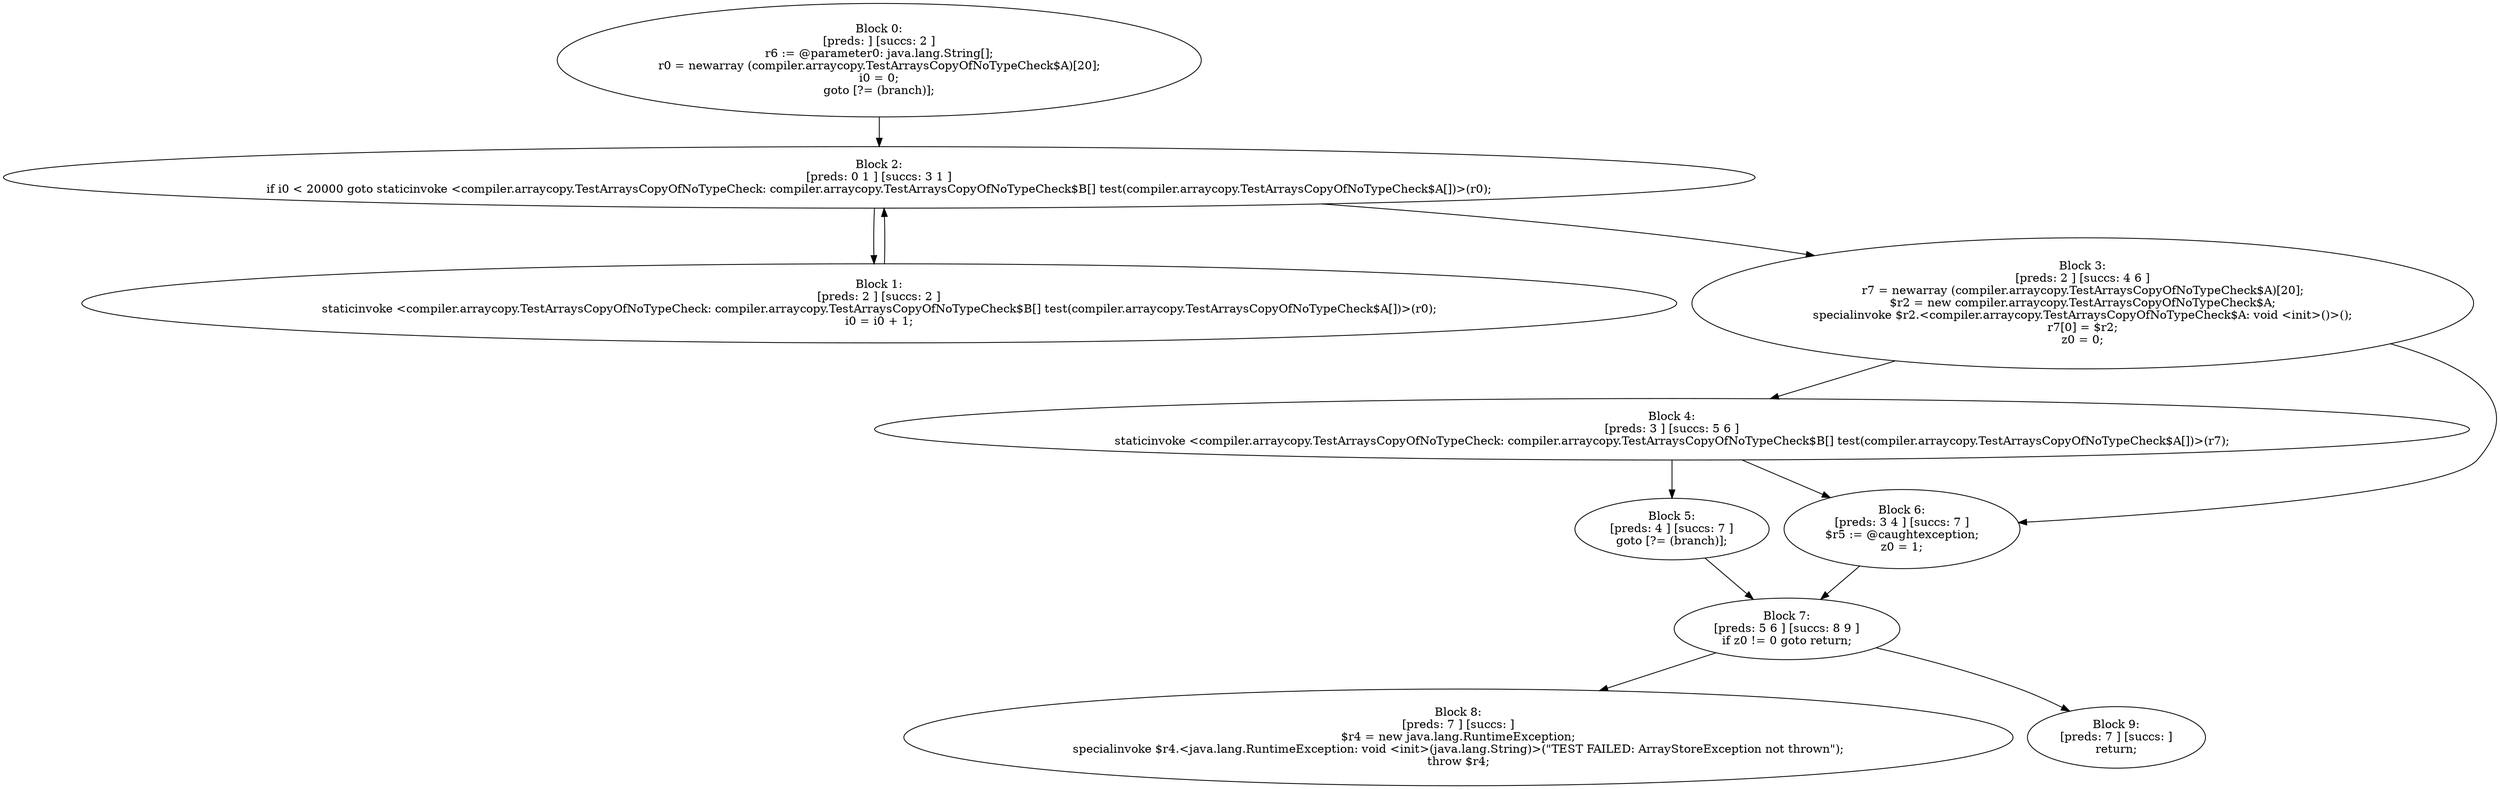 digraph "unitGraph" {
    "Block 0:
[preds: ] [succs: 2 ]
r6 := @parameter0: java.lang.String[];
r0 = newarray (compiler.arraycopy.TestArraysCopyOfNoTypeCheck$A)[20];
i0 = 0;
goto [?= (branch)];
"
    "Block 1:
[preds: 2 ] [succs: 2 ]
staticinvoke <compiler.arraycopy.TestArraysCopyOfNoTypeCheck: compiler.arraycopy.TestArraysCopyOfNoTypeCheck$B[] test(compiler.arraycopy.TestArraysCopyOfNoTypeCheck$A[])>(r0);
i0 = i0 + 1;
"
    "Block 2:
[preds: 0 1 ] [succs: 3 1 ]
if i0 < 20000 goto staticinvoke <compiler.arraycopy.TestArraysCopyOfNoTypeCheck: compiler.arraycopy.TestArraysCopyOfNoTypeCheck$B[] test(compiler.arraycopy.TestArraysCopyOfNoTypeCheck$A[])>(r0);
"
    "Block 3:
[preds: 2 ] [succs: 4 6 ]
r7 = newarray (compiler.arraycopy.TestArraysCopyOfNoTypeCheck$A)[20];
$r2 = new compiler.arraycopy.TestArraysCopyOfNoTypeCheck$A;
specialinvoke $r2.<compiler.arraycopy.TestArraysCopyOfNoTypeCheck$A: void <init>()>();
r7[0] = $r2;
z0 = 0;
"
    "Block 4:
[preds: 3 ] [succs: 5 6 ]
staticinvoke <compiler.arraycopy.TestArraysCopyOfNoTypeCheck: compiler.arraycopy.TestArraysCopyOfNoTypeCheck$B[] test(compiler.arraycopy.TestArraysCopyOfNoTypeCheck$A[])>(r7);
"
    "Block 5:
[preds: 4 ] [succs: 7 ]
goto [?= (branch)];
"
    "Block 6:
[preds: 3 4 ] [succs: 7 ]
$r5 := @caughtexception;
z0 = 1;
"
    "Block 7:
[preds: 5 6 ] [succs: 8 9 ]
if z0 != 0 goto return;
"
    "Block 8:
[preds: 7 ] [succs: ]
$r4 = new java.lang.RuntimeException;
specialinvoke $r4.<java.lang.RuntimeException: void <init>(java.lang.String)>(\"TEST FAILED: ArrayStoreException not thrown\");
throw $r4;
"
    "Block 9:
[preds: 7 ] [succs: ]
return;
"
    "Block 0:
[preds: ] [succs: 2 ]
r6 := @parameter0: java.lang.String[];
r0 = newarray (compiler.arraycopy.TestArraysCopyOfNoTypeCheck$A)[20];
i0 = 0;
goto [?= (branch)];
"->"Block 2:
[preds: 0 1 ] [succs: 3 1 ]
if i0 < 20000 goto staticinvoke <compiler.arraycopy.TestArraysCopyOfNoTypeCheck: compiler.arraycopy.TestArraysCopyOfNoTypeCheck$B[] test(compiler.arraycopy.TestArraysCopyOfNoTypeCheck$A[])>(r0);
";
    "Block 1:
[preds: 2 ] [succs: 2 ]
staticinvoke <compiler.arraycopy.TestArraysCopyOfNoTypeCheck: compiler.arraycopy.TestArraysCopyOfNoTypeCheck$B[] test(compiler.arraycopy.TestArraysCopyOfNoTypeCheck$A[])>(r0);
i0 = i0 + 1;
"->"Block 2:
[preds: 0 1 ] [succs: 3 1 ]
if i0 < 20000 goto staticinvoke <compiler.arraycopy.TestArraysCopyOfNoTypeCheck: compiler.arraycopy.TestArraysCopyOfNoTypeCheck$B[] test(compiler.arraycopy.TestArraysCopyOfNoTypeCheck$A[])>(r0);
";
    "Block 2:
[preds: 0 1 ] [succs: 3 1 ]
if i0 < 20000 goto staticinvoke <compiler.arraycopy.TestArraysCopyOfNoTypeCheck: compiler.arraycopy.TestArraysCopyOfNoTypeCheck$B[] test(compiler.arraycopy.TestArraysCopyOfNoTypeCheck$A[])>(r0);
"->"Block 3:
[preds: 2 ] [succs: 4 6 ]
r7 = newarray (compiler.arraycopy.TestArraysCopyOfNoTypeCheck$A)[20];
$r2 = new compiler.arraycopy.TestArraysCopyOfNoTypeCheck$A;
specialinvoke $r2.<compiler.arraycopy.TestArraysCopyOfNoTypeCheck$A: void <init>()>();
r7[0] = $r2;
z0 = 0;
";
    "Block 2:
[preds: 0 1 ] [succs: 3 1 ]
if i0 < 20000 goto staticinvoke <compiler.arraycopy.TestArraysCopyOfNoTypeCheck: compiler.arraycopy.TestArraysCopyOfNoTypeCheck$B[] test(compiler.arraycopy.TestArraysCopyOfNoTypeCheck$A[])>(r0);
"->"Block 1:
[preds: 2 ] [succs: 2 ]
staticinvoke <compiler.arraycopy.TestArraysCopyOfNoTypeCheck: compiler.arraycopy.TestArraysCopyOfNoTypeCheck$B[] test(compiler.arraycopy.TestArraysCopyOfNoTypeCheck$A[])>(r0);
i0 = i0 + 1;
";
    "Block 3:
[preds: 2 ] [succs: 4 6 ]
r7 = newarray (compiler.arraycopy.TestArraysCopyOfNoTypeCheck$A)[20];
$r2 = new compiler.arraycopy.TestArraysCopyOfNoTypeCheck$A;
specialinvoke $r2.<compiler.arraycopy.TestArraysCopyOfNoTypeCheck$A: void <init>()>();
r7[0] = $r2;
z0 = 0;
"->"Block 4:
[preds: 3 ] [succs: 5 6 ]
staticinvoke <compiler.arraycopy.TestArraysCopyOfNoTypeCheck: compiler.arraycopy.TestArraysCopyOfNoTypeCheck$B[] test(compiler.arraycopy.TestArraysCopyOfNoTypeCheck$A[])>(r7);
";
    "Block 3:
[preds: 2 ] [succs: 4 6 ]
r7 = newarray (compiler.arraycopy.TestArraysCopyOfNoTypeCheck$A)[20];
$r2 = new compiler.arraycopy.TestArraysCopyOfNoTypeCheck$A;
specialinvoke $r2.<compiler.arraycopy.TestArraysCopyOfNoTypeCheck$A: void <init>()>();
r7[0] = $r2;
z0 = 0;
"->"Block 6:
[preds: 3 4 ] [succs: 7 ]
$r5 := @caughtexception;
z0 = 1;
";
    "Block 4:
[preds: 3 ] [succs: 5 6 ]
staticinvoke <compiler.arraycopy.TestArraysCopyOfNoTypeCheck: compiler.arraycopy.TestArraysCopyOfNoTypeCheck$B[] test(compiler.arraycopy.TestArraysCopyOfNoTypeCheck$A[])>(r7);
"->"Block 5:
[preds: 4 ] [succs: 7 ]
goto [?= (branch)];
";
    "Block 4:
[preds: 3 ] [succs: 5 6 ]
staticinvoke <compiler.arraycopy.TestArraysCopyOfNoTypeCheck: compiler.arraycopy.TestArraysCopyOfNoTypeCheck$B[] test(compiler.arraycopy.TestArraysCopyOfNoTypeCheck$A[])>(r7);
"->"Block 6:
[preds: 3 4 ] [succs: 7 ]
$r5 := @caughtexception;
z0 = 1;
";
    "Block 5:
[preds: 4 ] [succs: 7 ]
goto [?= (branch)];
"->"Block 7:
[preds: 5 6 ] [succs: 8 9 ]
if z0 != 0 goto return;
";
    "Block 6:
[preds: 3 4 ] [succs: 7 ]
$r5 := @caughtexception;
z0 = 1;
"->"Block 7:
[preds: 5 6 ] [succs: 8 9 ]
if z0 != 0 goto return;
";
    "Block 7:
[preds: 5 6 ] [succs: 8 9 ]
if z0 != 0 goto return;
"->"Block 8:
[preds: 7 ] [succs: ]
$r4 = new java.lang.RuntimeException;
specialinvoke $r4.<java.lang.RuntimeException: void <init>(java.lang.String)>(\"TEST FAILED: ArrayStoreException not thrown\");
throw $r4;
";
    "Block 7:
[preds: 5 6 ] [succs: 8 9 ]
if z0 != 0 goto return;
"->"Block 9:
[preds: 7 ] [succs: ]
return;
";
}
